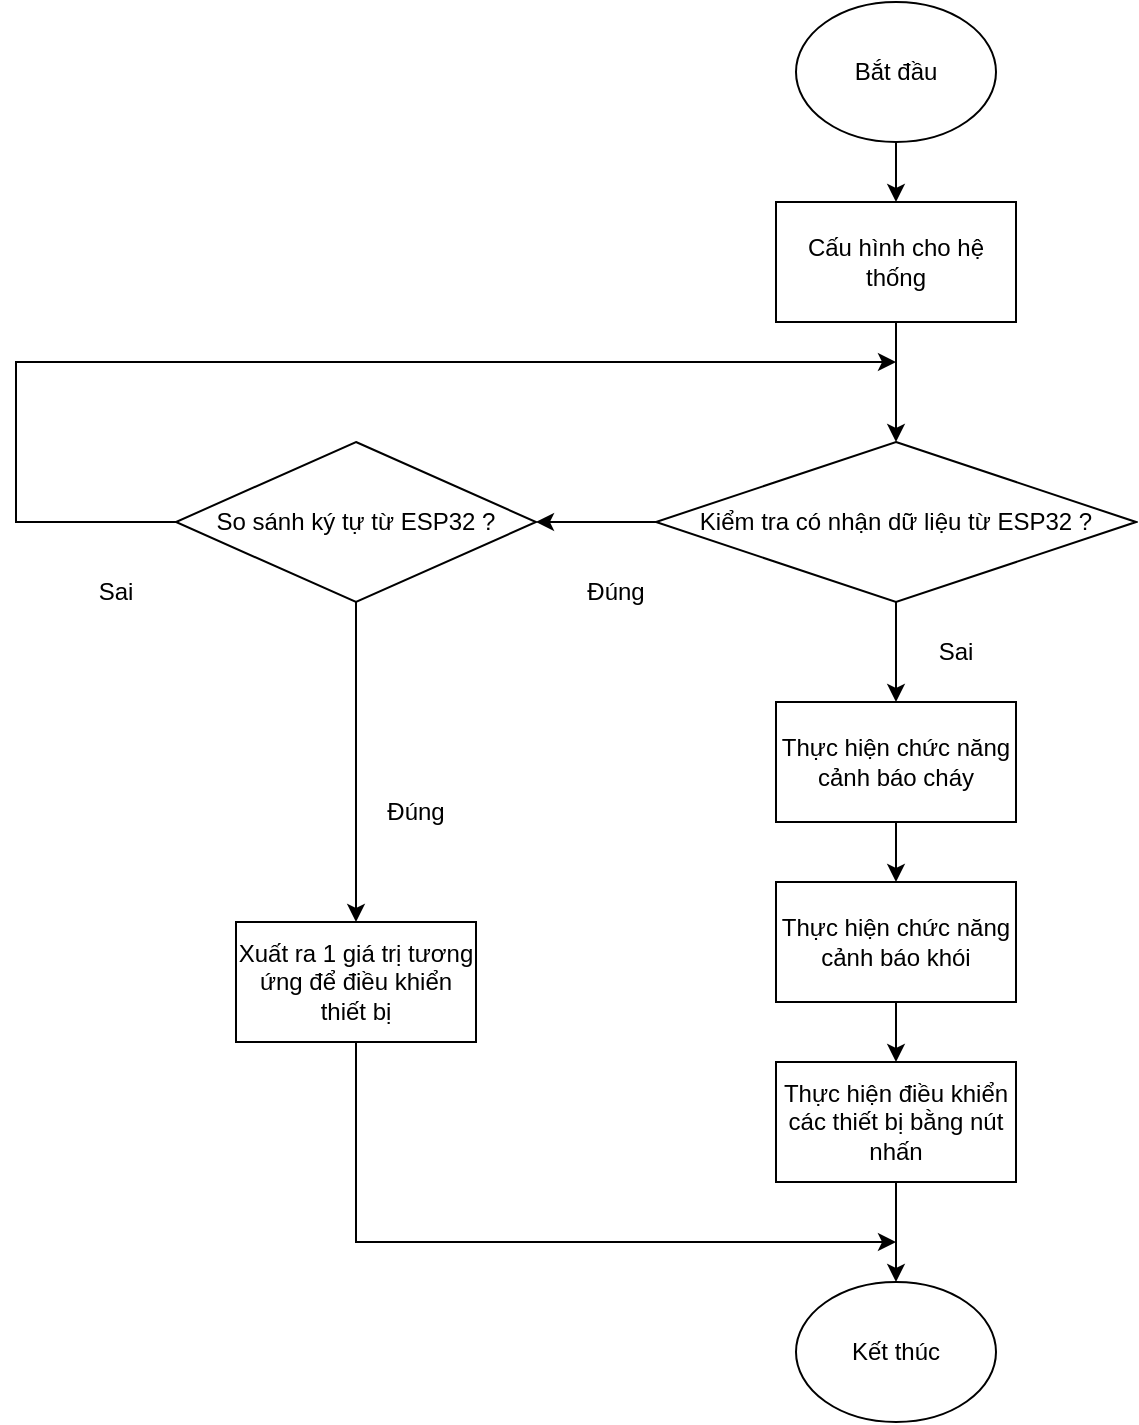 <mxfile version="24.5.2" type="github">
  <diagram id="C5RBs43oDa-KdzZeNtuy" name="Page-1">
    <mxGraphModel dx="1510" dy="371" grid="1" gridSize="10" guides="1" tooltips="1" connect="1" arrows="1" fold="1" page="1" pageScale="1" pageWidth="827" pageHeight="1169" math="0" shadow="0">
      <root>
        <mxCell id="WIyWlLk6GJQsqaUBKTNV-0" />
        <mxCell id="WIyWlLk6GJQsqaUBKTNV-1" parent="WIyWlLk6GJQsqaUBKTNV-0" />
        <mxCell id="3e_58X6-XvjWUqyTM6S5-0" value="" style="edgeStyle=orthogonalEdgeStyle;rounded=0;orthogonalLoop=1;jettySize=auto;html=1;" edge="1" parent="WIyWlLk6GJQsqaUBKTNV-1" source="aEcpb6OMDiBvzpBhtqqO-1" target="aEcpb6OMDiBvzpBhtqqO-18">
          <mxGeometry relative="1" as="geometry" />
        </mxCell>
        <mxCell id="aEcpb6OMDiBvzpBhtqqO-1" value="Bắt đầu" style="ellipse;whiteSpace=wrap;html=1;" parent="WIyWlLk6GJQsqaUBKTNV-1" vertex="1">
          <mxGeometry x="310" y="210" width="100" height="70" as="geometry" />
        </mxCell>
        <mxCell id="aEcpb6OMDiBvzpBhtqqO-22" style="edgeStyle=orthogonalEdgeStyle;rounded=0;orthogonalLoop=1;jettySize=auto;html=1;exitX=0.5;exitY=1;exitDx=0;exitDy=0;" parent="WIyWlLk6GJQsqaUBKTNV-1" edge="1">
          <mxGeometry relative="1" as="geometry">
            <mxPoint x="360" y="560" as="targetPoint" />
            <mxPoint x="360" y="510" as="sourcePoint" />
          </mxGeometry>
        </mxCell>
        <mxCell id="aEcpb6OMDiBvzpBhtqqO-2" value="Kiểm tra có nhận dữ liệu từ ESP32 ?" style="rhombus;whiteSpace=wrap;html=1;" parent="WIyWlLk6GJQsqaUBKTNV-1" vertex="1">
          <mxGeometry x="240" y="430" width="240" height="80" as="geometry" />
        </mxCell>
        <mxCell id="aEcpb6OMDiBvzpBhtqqO-3" value="" style="endArrow=classic;html=1;rounded=0;exitX=0;exitY=0.5;exitDx=0;exitDy=0;entryX=1;entryY=0.5;entryDx=0;entryDy=0;" parent="WIyWlLk6GJQsqaUBKTNV-1" source="aEcpb6OMDiBvzpBhtqqO-2" target="aEcpb6OMDiBvzpBhtqqO-20" edge="1">
          <mxGeometry width="50" height="50" relative="1" as="geometry">
            <mxPoint x="490" y="740" as="sourcePoint" />
            <mxPoint x="190" y="520" as="targetPoint" />
          </mxGeometry>
        </mxCell>
        <mxCell id="aEcpb6OMDiBvzpBhtqqO-4" value="Đúng" style="text;html=1;align=center;verticalAlign=middle;whiteSpace=wrap;rounded=0;" parent="WIyWlLk6GJQsqaUBKTNV-1" vertex="1">
          <mxGeometry x="190" y="490" width="60" height="30" as="geometry" />
        </mxCell>
        <mxCell id="aEcpb6OMDiBvzpBhtqqO-6" value="Sai" style="text;html=1;align=center;verticalAlign=middle;whiteSpace=wrap;rounded=0;" parent="WIyWlLk6GJQsqaUBKTNV-1" vertex="1">
          <mxGeometry x="360" y="520" width="60" height="30" as="geometry" />
        </mxCell>
        <mxCell id="aEcpb6OMDiBvzpBhtqqO-11" value="Sai" style="text;html=1;align=center;verticalAlign=middle;whiteSpace=wrap;rounded=0;" parent="WIyWlLk6GJQsqaUBKTNV-1" vertex="1">
          <mxGeometry x="-60" y="490" width="60" height="30" as="geometry" />
        </mxCell>
        <mxCell id="aEcpb6OMDiBvzpBhtqqO-16" value="" style="endArrow=classic;html=1;rounded=0;exitX=0.5;exitY=1;exitDx=0;exitDy=0;" parent="WIyWlLk6GJQsqaUBKTNV-1" source="VVWvHMrJEC_OictwJcj_-5" edge="1">
          <mxGeometry width="50" height="50" relative="1" as="geometry">
            <mxPoint x="360" y="790" as="sourcePoint" />
            <mxPoint x="360" y="740" as="targetPoint" />
          </mxGeometry>
        </mxCell>
        <mxCell id="aEcpb6OMDiBvzpBhtqqO-17" value="Kết thúc" style="ellipse;whiteSpace=wrap;html=1;" parent="WIyWlLk6GJQsqaUBKTNV-1" vertex="1">
          <mxGeometry x="310" y="850" width="100" height="70" as="geometry" />
        </mxCell>
        <mxCell id="aEcpb6OMDiBvzpBhtqqO-19" style="edgeStyle=orthogonalEdgeStyle;rounded=0;orthogonalLoop=1;jettySize=auto;html=1;exitX=0.5;exitY=1;exitDx=0;exitDy=0;entryX=0.5;entryY=0;entryDx=0;entryDy=0;" parent="WIyWlLk6GJQsqaUBKTNV-1" source="aEcpb6OMDiBvzpBhtqqO-18" target="aEcpb6OMDiBvzpBhtqqO-2" edge="1">
          <mxGeometry relative="1" as="geometry" />
        </mxCell>
        <mxCell id="aEcpb6OMDiBvzpBhtqqO-18" value="Cấu hình cho hệ thống" style="rounded=0;whiteSpace=wrap;html=1;" parent="WIyWlLk6GJQsqaUBKTNV-1" vertex="1">
          <mxGeometry x="300" y="310" width="120" height="60" as="geometry" />
        </mxCell>
        <mxCell id="aEcpb6OMDiBvzpBhtqqO-26" style="edgeStyle=orthogonalEdgeStyle;rounded=0;orthogonalLoop=1;jettySize=auto;html=1;exitX=0.5;exitY=1;exitDx=0;exitDy=0;entryX=0.5;entryY=0;entryDx=0;entryDy=0;" parent="WIyWlLk6GJQsqaUBKTNV-1" source="aEcpb6OMDiBvzpBhtqqO-20" target="aEcpb6OMDiBvzpBhtqqO-25" edge="1">
          <mxGeometry relative="1" as="geometry" />
        </mxCell>
        <mxCell id="VVWvHMrJEC_OictwJcj_-3" style="edgeStyle=orthogonalEdgeStyle;rounded=0;orthogonalLoop=1;jettySize=auto;html=1;" parent="WIyWlLk6GJQsqaUBKTNV-1" edge="1">
          <mxGeometry relative="1" as="geometry">
            <mxPoint x="360" y="390" as="targetPoint" />
            <Array as="points">
              <mxPoint x="-80" y="470" />
              <mxPoint x="-80" y="390" />
            </Array>
            <mxPoint x="2.274e-13" y="470.0" as="sourcePoint" />
          </mxGeometry>
        </mxCell>
        <mxCell id="aEcpb6OMDiBvzpBhtqqO-20" value="So sánh ký tự từ ESP32 ?" style="rhombus;whiteSpace=wrap;html=1;" parent="WIyWlLk6GJQsqaUBKTNV-1" vertex="1">
          <mxGeometry y="430" width="180" height="80" as="geometry" />
        </mxCell>
        <mxCell id="aEcpb6OMDiBvzpBhtqqO-25" value="Xuất ra 1 giá trị tương ứng để điều khiển thiết bị" style="rounded=0;whiteSpace=wrap;html=1;" parent="WIyWlLk6GJQsqaUBKTNV-1" vertex="1">
          <mxGeometry x="30" y="670" width="120" height="60" as="geometry" />
        </mxCell>
        <mxCell id="aEcpb6OMDiBvzpBhtqqO-29" value="Đúng" style="text;html=1;align=center;verticalAlign=middle;whiteSpace=wrap;rounded=0;" parent="WIyWlLk6GJQsqaUBKTNV-1" vertex="1">
          <mxGeometry x="90" y="600" width="60" height="30" as="geometry" />
        </mxCell>
        <mxCell id="VVWvHMrJEC_OictwJcj_-6" value="" style="edgeStyle=orthogonalEdgeStyle;rounded=0;orthogonalLoop=1;jettySize=auto;html=1;" parent="WIyWlLk6GJQsqaUBKTNV-1" source="VVWvHMrJEC_OictwJcj_-4" target="VVWvHMrJEC_OictwJcj_-5" edge="1">
          <mxGeometry relative="1" as="geometry" />
        </mxCell>
        <mxCell id="VVWvHMrJEC_OictwJcj_-4" value="Thực hiện chức năng cảnh báo cháy" style="rounded=0;whiteSpace=wrap;html=1;" parent="WIyWlLk6GJQsqaUBKTNV-1" vertex="1">
          <mxGeometry x="300" y="560" width="120" height="60" as="geometry" />
        </mxCell>
        <mxCell id="VVWvHMrJEC_OictwJcj_-5" value="Thực hiện chức năng cảnh báo khói" style="rounded=0;whiteSpace=wrap;html=1;" parent="WIyWlLk6GJQsqaUBKTNV-1" vertex="1">
          <mxGeometry x="300" y="650" width="120" height="60" as="geometry" />
        </mxCell>
        <mxCell id="3e_58X6-XvjWUqyTM6S5-3" value="" style="edgeStyle=orthogonalEdgeStyle;rounded=0;orthogonalLoop=1;jettySize=auto;html=1;" edge="1" parent="WIyWlLk6GJQsqaUBKTNV-1" source="3e_58X6-XvjWUqyTM6S5-2" target="aEcpb6OMDiBvzpBhtqqO-17">
          <mxGeometry relative="1" as="geometry" />
        </mxCell>
        <mxCell id="3e_58X6-XvjWUqyTM6S5-2" value="Thực hiện điều khiển các thiết bị bằng nút nhấn" style="rounded=0;whiteSpace=wrap;html=1;" vertex="1" parent="WIyWlLk6GJQsqaUBKTNV-1">
          <mxGeometry x="300" y="740" width="120" height="60" as="geometry" />
        </mxCell>
        <mxCell id="3e_58X6-XvjWUqyTM6S5-4" value="" style="endArrow=classic;html=1;rounded=0;exitX=0.5;exitY=1;exitDx=0;exitDy=0;" edge="1" parent="WIyWlLk6GJQsqaUBKTNV-1" source="aEcpb6OMDiBvzpBhtqqO-25">
          <mxGeometry width="50" height="50" relative="1" as="geometry">
            <mxPoint x="350" y="640" as="sourcePoint" />
            <mxPoint x="360" y="830" as="targetPoint" />
            <Array as="points">
              <mxPoint x="90" y="830" />
              <mxPoint x="220" y="830" />
            </Array>
          </mxGeometry>
        </mxCell>
      </root>
    </mxGraphModel>
  </diagram>
</mxfile>
